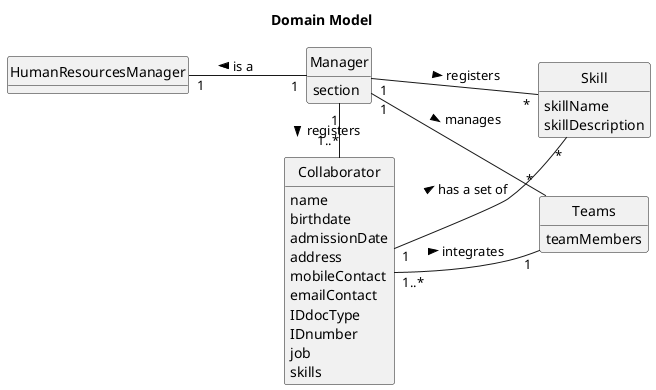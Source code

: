 @startuml
skinparam monochrome true
skinparam packageStyle rectangle
skinparam shadowing false

left to right direction

skinparam classAttributeIconSize 0

hide circle
hide methods

title Domain Model

class Collaborator {
    name
    birthdate
    admissionDate
    address
    mobileContact
    emailContact
    IDdocType
    IDnumber
    job
    skills
}

class HumanResourcesManager {

}

class Manager {
    section
}

class Skill {
    skillName
    skillDescription
}

class Teams {
    teamMembers
}

Manager "1" --up "1" HumanResourcesManager: is a >
Manager "1" --right "*" Skill: registers >
Manager "1" --right "1..*" Collaborator: registers >
Manager "1" -- "*" Teams: manages >

Collaborator "1" --down "*" Skill: has a set of >
Collaborator "1..*" --down "1" Teams: integrates >

@enduml